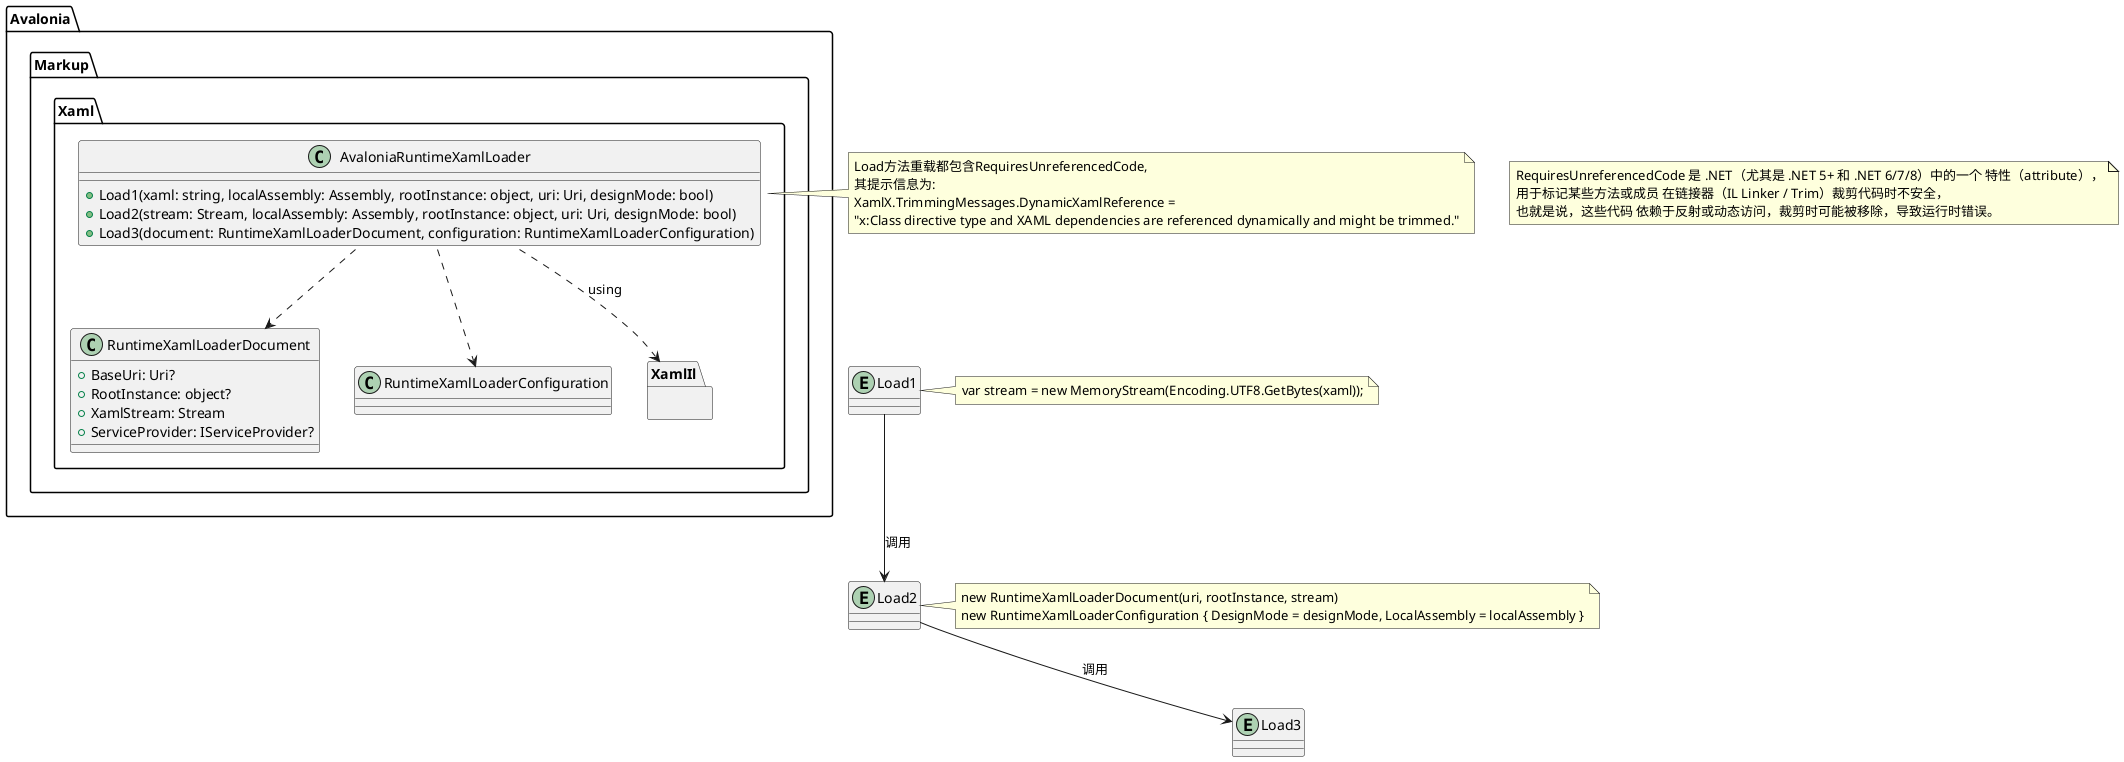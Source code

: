 @startuml
namespace Avalonia.Markup.Xaml {
    class AvaloniaRuntimeXamlLoader {
        + Load1(xaml: string, localAssembly: Assembly, rootInstance: object, uri: Uri, designMode: bool)
        + Load2(stream: Stream, localAssembly: Assembly, rootInstance: object, uri: Uri, designMode: bool)
        + Load3(document: RuntimeXamlLoaderDocument, configuration: RuntimeXamlLoaderConfiguration)
    }

    class RuntimeXamlLoaderDocument {
        + BaseUri: Uri?
        + RootInstance: object?
        + XamlStream: Stream
        + ServiceProvider: IServiceProvider?
    }

    class RuntimeXamlLoaderConfiguration {
    }

    AvaloniaRuntimeXamlLoader ..> RuntimeXamlLoaderDocument
    AvaloniaRuntimeXamlLoader ..> RuntimeXamlLoaderConfiguration
}

' 建立伪节点代表方法
entity Load1
entity Load2
entity Load3

' 隐藏连线，把伪节点放到类方法对应的位置
Avalonia.Markup.Xaml.AvaloniaRuntimeXamlLoader::Load1 -[hidden]- Load1
Avalonia.Markup.Xaml.AvaloniaRuntimeXamlLoader::Load2 -[hidden]- Load2
Avalonia.Markup.Xaml.AvaloniaRuntimeXamlLoader::Load3 -[hidden]- Load3

' 实际箭头
Load1 --> Load2 : 调用
Load2 --> Load3 : 调用

note right of Load1
  var stream = new MemoryStream(Encoding.UTF8.GetBytes(xaml));
end note

note right of Load2
  new RuntimeXamlLoaderDocument(uri, rootInstance, stream)
  new RuntimeXamlLoaderConfiguration { DesignMode = designMode, LocalAssembly = localAssembly }
end note

note right of AvaloniaRuntimeXamlLoader
  Load方法重载都包含RequiresUnreferencedCode,
  其提示信息为:
  XamlX.TrimmingMessages.DynamicXamlReference =
  "x:Class directive type and XAML dependencies are referenced dynamically and might be trimmed."
end note

note as N1
  RequiresUnreferencedCode 是 .NET（尤其是 .NET 5+ 和 .NET 6/7/8）中的一个 特性（attribute），
  用于标记某些方法或成员 在链接器（IL Linker / Trim）裁剪代码时不安全，
  也就是说，这些代码 依赖于反射或动态访问，裁剪时可能被移除，导致运行时错误。
end note

package Avalonia.Markup.Xaml.XamlIl {
}

Avalonia.Markup.Xaml.AvaloniaRuntimeXamlLoader ..> Avalonia.Markup.Xaml.XamlIl : using
@enduml